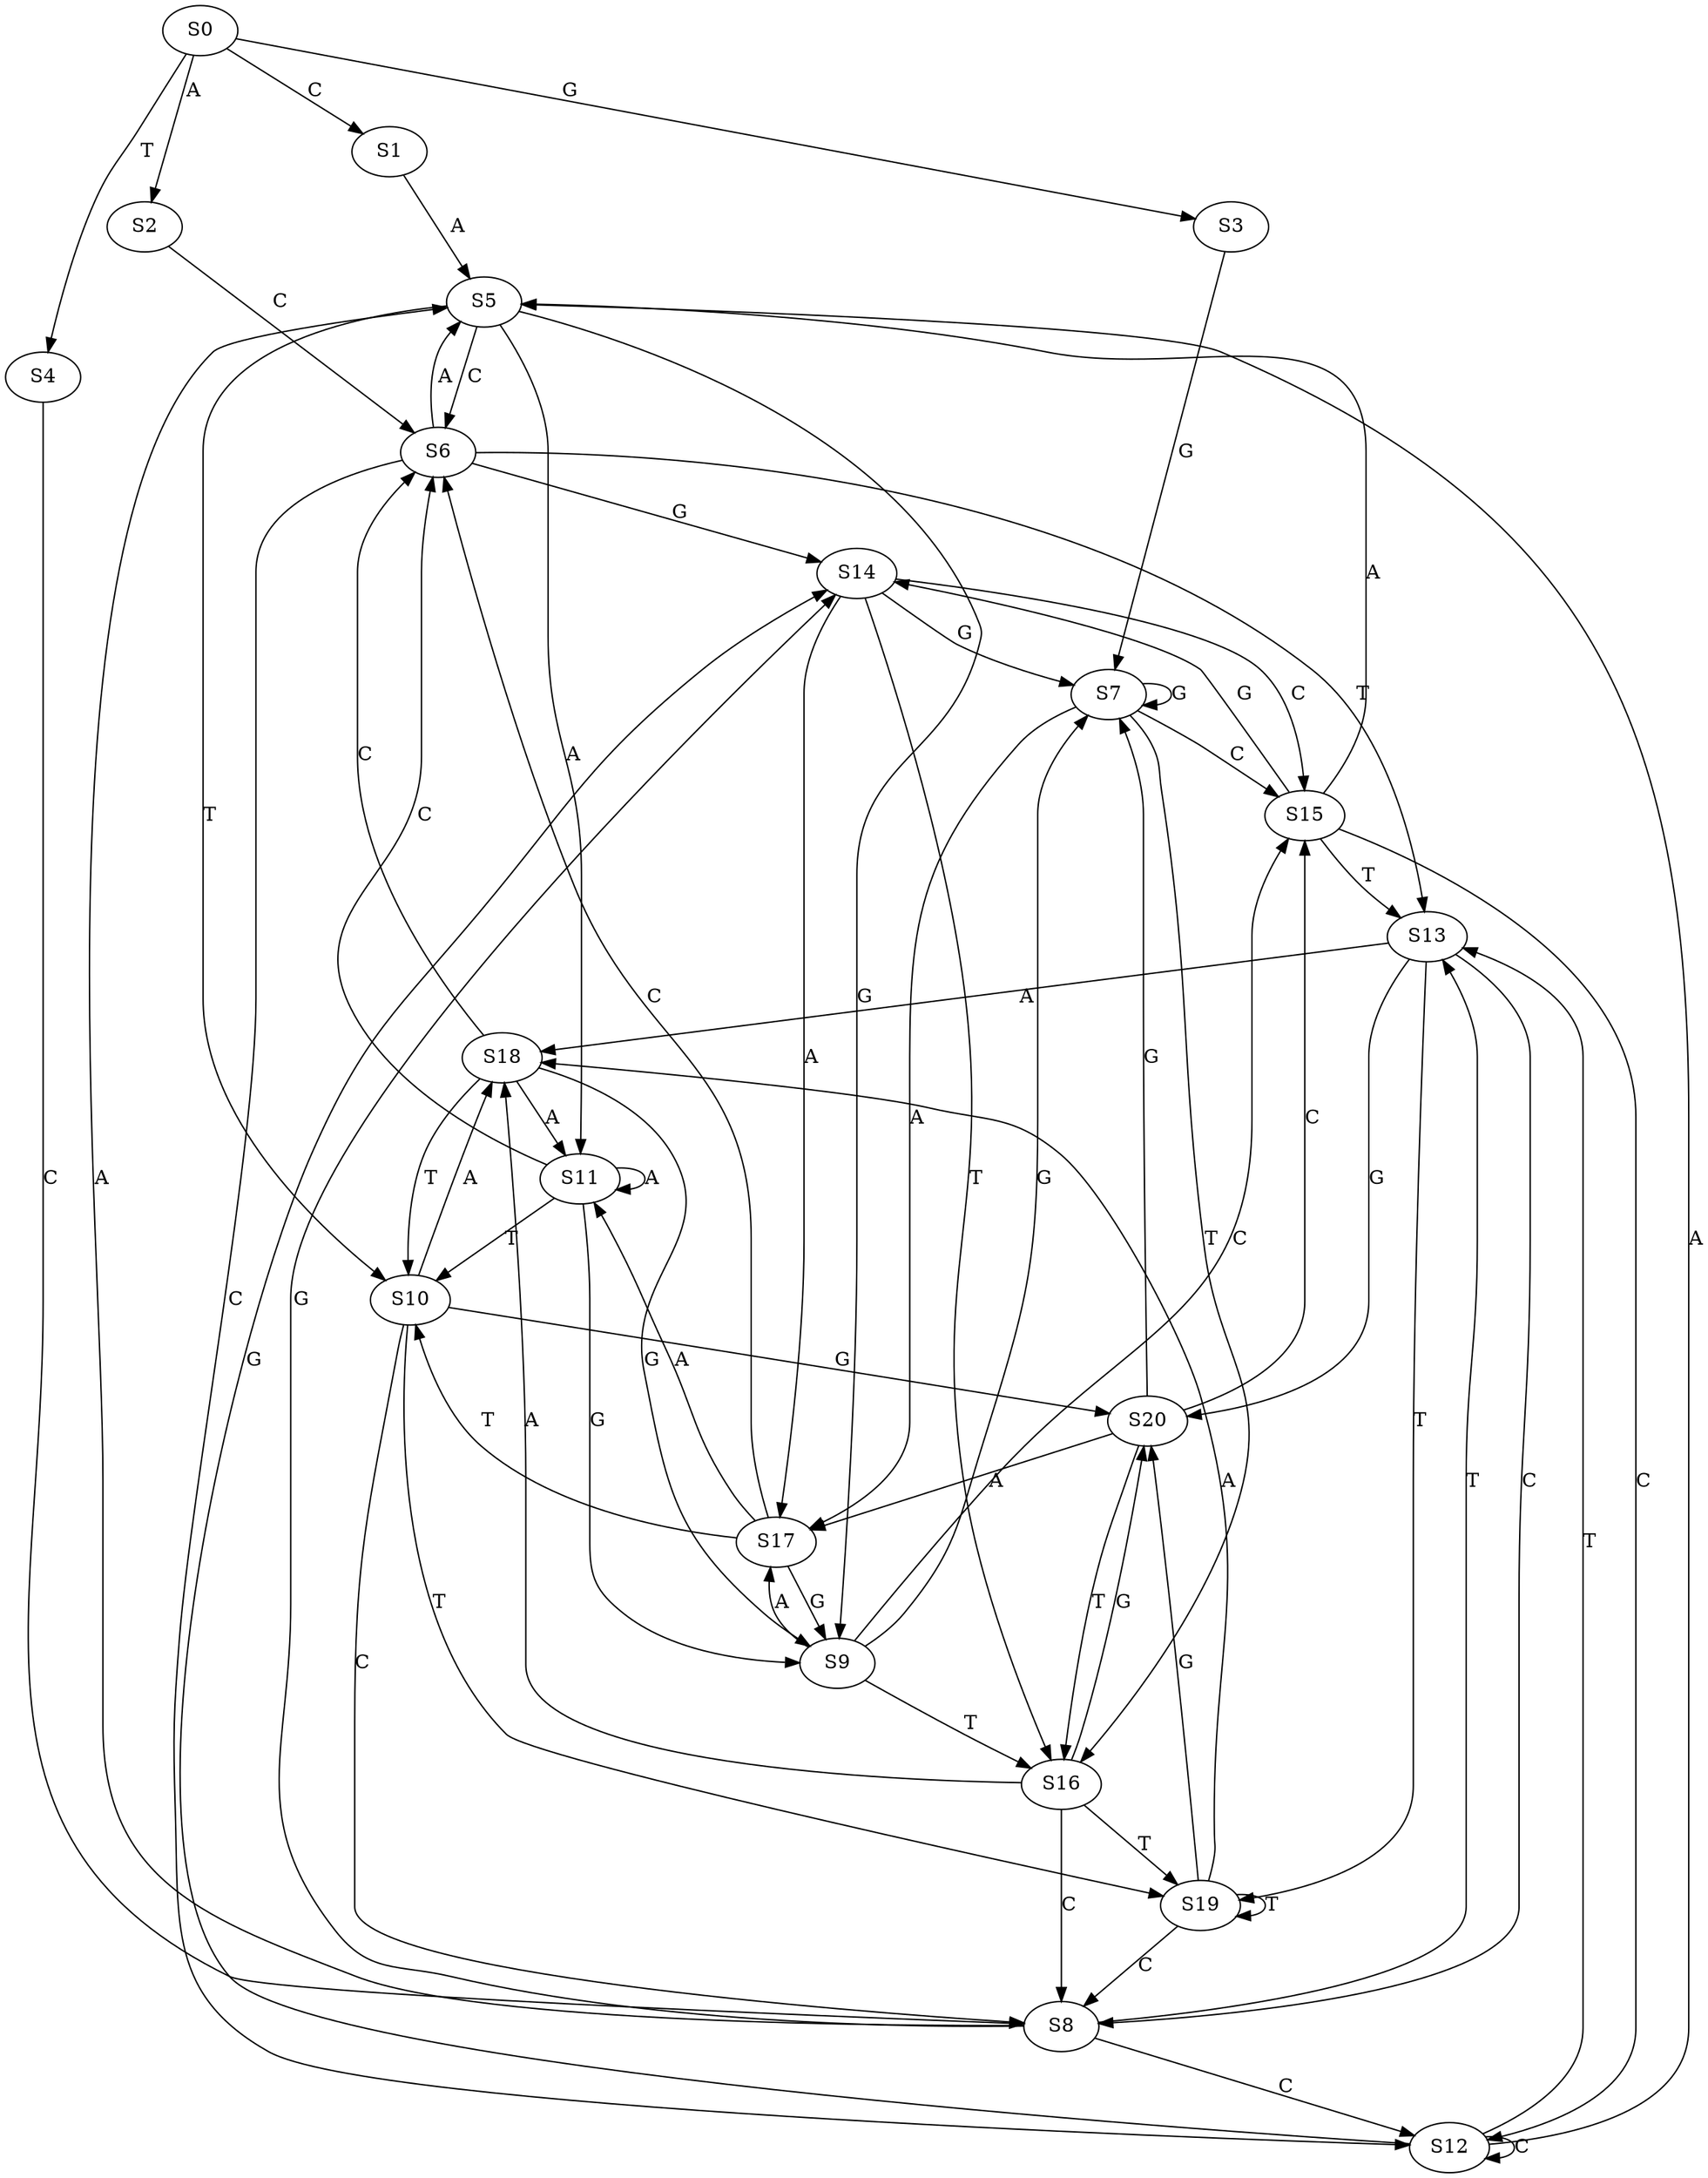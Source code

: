strict digraph  {
	S0 -> S1 [ label = C ];
	S0 -> S2 [ label = A ];
	S0 -> S3 [ label = G ];
	S0 -> S4 [ label = T ];
	S1 -> S5 [ label = A ];
	S2 -> S6 [ label = C ];
	S3 -> S7 [ label = G ];
	S4 -> S8 [ label = C ];
	S5 -> S9 [ label = G ];
	S5 -> S10 [ label = T ];
	S5 -> S11 [ label = A ];
	S5 -> S6 [ label = C ];
	S6 -> S12 [ label = C ];
	S6 -> S5 [ label = A ];
	S6 -> S13 [ label = T ];
	S6 -> S14 [ label = G ];
	S7 -> S15 [ label = C ];
	S7 -> S7 [ label = G ];
	S7 -> S16 [ label = T ];
	S7 -> S17 [ label = A ];
	S8 -> S14 [ label = G ];
	S8 -> S5 [ label = A ];
	S8 -> S12 [ label = C ];
	S8 -> S13 [ label = T ];
	S9 -> S17 [ label = A ];
	S9 -> S7 [ label = G ];
	S9 -> S16 [ label = T ];
	S9 -> S15 [ label = C ];
	S10 -> S8 [ label = C ];
	S10 -> S18 [ label = A ];
	S10 -> S19 [ label = T ];
	S10 -> S20 [ label = G ];
	S11 -> S6 [ label = C ];
	S11 -> S11 [ label = A ];
	S11 -> S10 [ label = T ];
	S11 -> S9 [ label = G ];
	S12 -> S14 [ label = G ];
	S12 -> S13 [ label = T ];
	S12 -> S5 [ label = A ];
	S12 -> S12 [ label = C ];
	S13 -> S19 [ label = T ];
	S13 -> S20 [ label = G ];
	S13 -> S18 [ label = A ];
	S13 -> S8 [ label = C ];
	S14 -> S15 [ label = C ];
	S14 -> S17 [ label = A ];
	S14 -> S16 [ label = T ];
	S14 -> S7 [ label = G ];
	S15 -> S13 [ label = T ];
	S15 -> S12 [ label = C ];
	S15 -> S5 [ label = A ];
	S15 -> S14 [ label = G ];
	S16 -> S18 [ label = A ];
	S16 -> S8 [ label = C ];
	S16 -> S19 [ label = T ];
	S16 -> S20 [ label = G ];
	S17 -> S11 [ label = A ];
	S17 -> S6 [ label = C ];
	S17 -> S9 [ label = G ];
	S17 -> S10 [ label = T ];
	S18 -> S9 [ label = G ];
	S18 -> S6 [ label = C ];
	S18 -> S11 [ label = A ];
	S18 -> S10 [ label = T ];
	S19 -> S18 [ label = A ];
	S19 -> S8 [ label = C ];
	S19 -> S19 [ label = T ];
	S19 -> S20 [ label = G ];
	S20 -> S15 [ label = C ];
	S20 -> S7 [ label = G ];
	S20 -> S17 [ label = A ];
	S20 -> S16 [ label = T ];
}
